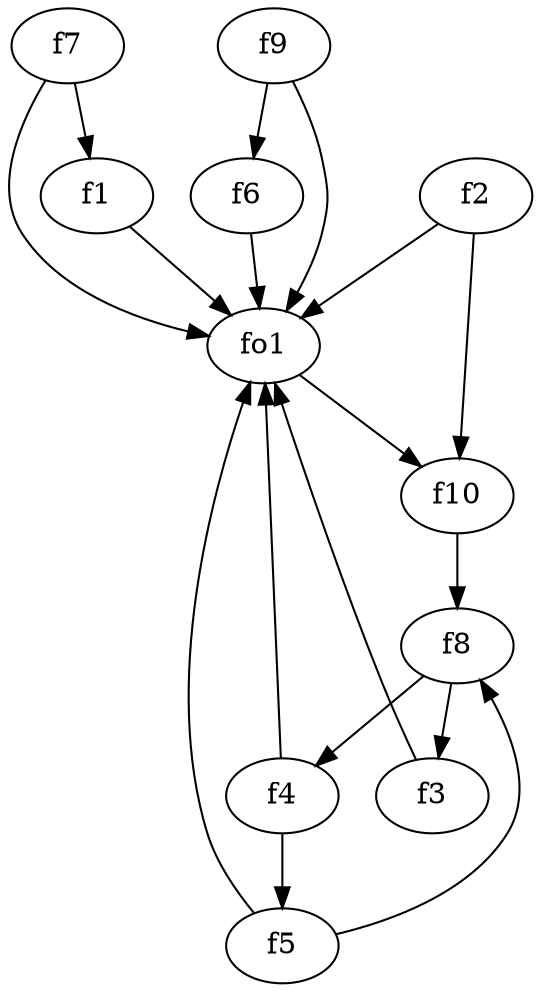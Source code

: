 strict digraph  {
f1;
f2;
f3;
f4;
f5;
f6;
f7;
f8;
f9;
f10;
fo1;
f1 -> fo1  [weight=2];
f2 -> f10  [weight=2];
f2 -> fo1  [weight=2];
f3 -> fo1  [weight=2];
f4 -> f5  [weight=2];
f4 -> fo1  [weight=2];
f5 -> fo1  [weight=2];
f5 -> f8  [weight=2];
f6 -> fo1  [weight=2];
f7 -> f1  [weight=2];
f7 -> fo1  [weight=2];
f8 -> f4  [weight=2];
f8 -> f3  [weight=2];
f9 -> f6  [weight=2];
f9 -> fo1  [weight=2];
f10 -> f8  [weight=2];
fo1 -> f10  [weight=2];
}
